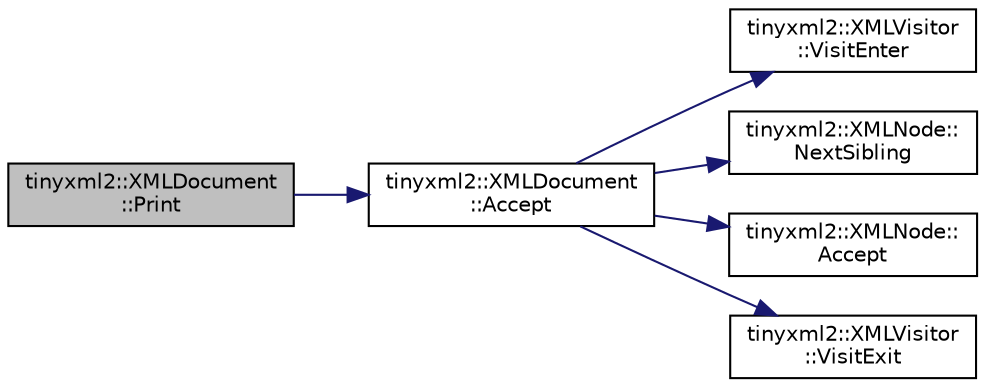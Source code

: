 digraph "tinyxml2::XMLDocument::Print"
{
  edge [fontname="Helvetica",fontsize="10",labelfontname="Helvetica",labelfontsize="10"];
  node [fontname="Helvetica",fontsize="10",shape=record];
  rankdir="LR";
  Node51 [label="tinyxml2::XMLDocument\l::Print",height=0.2,width=0.4,color="black", fillcolor="grey75", style="filled", fontcolor="black"];
  Node51 -> Node52 [color="midnightblue",fontsize="10",style="solid"];
  Node52 [label="tinyxml2::XMLDocument\l::Accept",height=0.2,width=0.4,color="black", fillcolor="white", style="filled",URL="$classtinyxml2_1_1_x_m_l_document.html#ab7be651917a35ab1ff0e4e6d4e565cdf"];
  Node52 -> Node53 [color="midnightblue",fontsize="10",style="solid"];
  Node53 [label="tinyxml2::XMLVisitor\l::VisitEnter",height=0.2,width=0.4,color="black", fillcolor="white", style="filled",URL="$classtinyxml2_1_1_x_m_l_visitor.html#acb3c22fc5f60eb9db98f533f2761f67d",tooltip="Visit a document. "];
  Node52 -> Node54 [color="midnightblue",fontsize="10",style="solid"];
  Node54 [label="tinyxml2::XMLNode::\lNextSibling",height=0.2,width=0.4,color="black", fillcolor="white", style="filled",URL="$classtinyxml2_1_1_x_m_l_node.html#a79db9ef0fe014d27790f2218b87bcbb5",tooltip="Get the next (right) sibling node of this node. "];
  Node52 -> Node55 [color="midnightblue",fontsize="10",style="solid"];
  Node55 [label="tinyxml2::XMLNode::\lAccept",height=0.2,width=0.4,color="black", fillcolor="white", style="filled",URL="$classtinyxml2_1_1_x_m_l_node.html#a81e66df0a44c67a7af17f3b77a152785"];
  Node52 -> Node56 [color="midnightblue",fontsize="10",style="solid"];
  Node56 [label="tinyxml2::XMLVisitor\l::VisitExit",height=0.2,width=0.4,color="black", fillcolor="white", style="filled",URL="$classtinyxml2_1_1_x_m_l_visitor.html#a170e9989cd046ba904f302d087e07086",tooltip="Visit a document. "];
}
